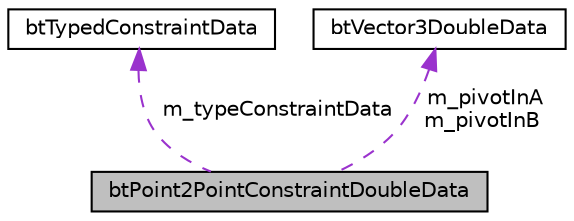 digraph "btPoint2PointConstraintDoubleData"
{
  edge [fontname="Helvetica",fontsize="10",labelfontname="Helvetica",labelfontsize="10"];
  node [fontname="Helvetica",fontsize="10",shape=record];
  Node1 [label="btPoint2PointConstraintDoubleData",height=0.2,width=0.4,color="black", fillcolor="grey75", style="filled", fontcolor="black"];
  Node2 -> Node1 [dir="back",color="darkorchid3",fontsize="10",style="dashed",label=" m_typeConstraintData" ,fontname="Helvetica"];
  Node2 [label="btTypedConstraintData",height=0.2,width=0.4,color="black", fillcolor="white", style="filled",URL="$structbt_typed_constraint_data.html",tooltip="this structure is not used, except for loading pre-2.82 .bullet files "];
  Node3 -> Node1 [dir="back",color="darkorchid3",fontsize="10",style="dashed",label=" m_pivotInA\nm_pivotInB" ,fontname="Helvetica"];
  Node3 [label="btVector3DoubleData",height=0.2,width=0.4,color="black", fillcolor="white", style="filled",URL="$structbt_vector3_double_data.html"];
}
